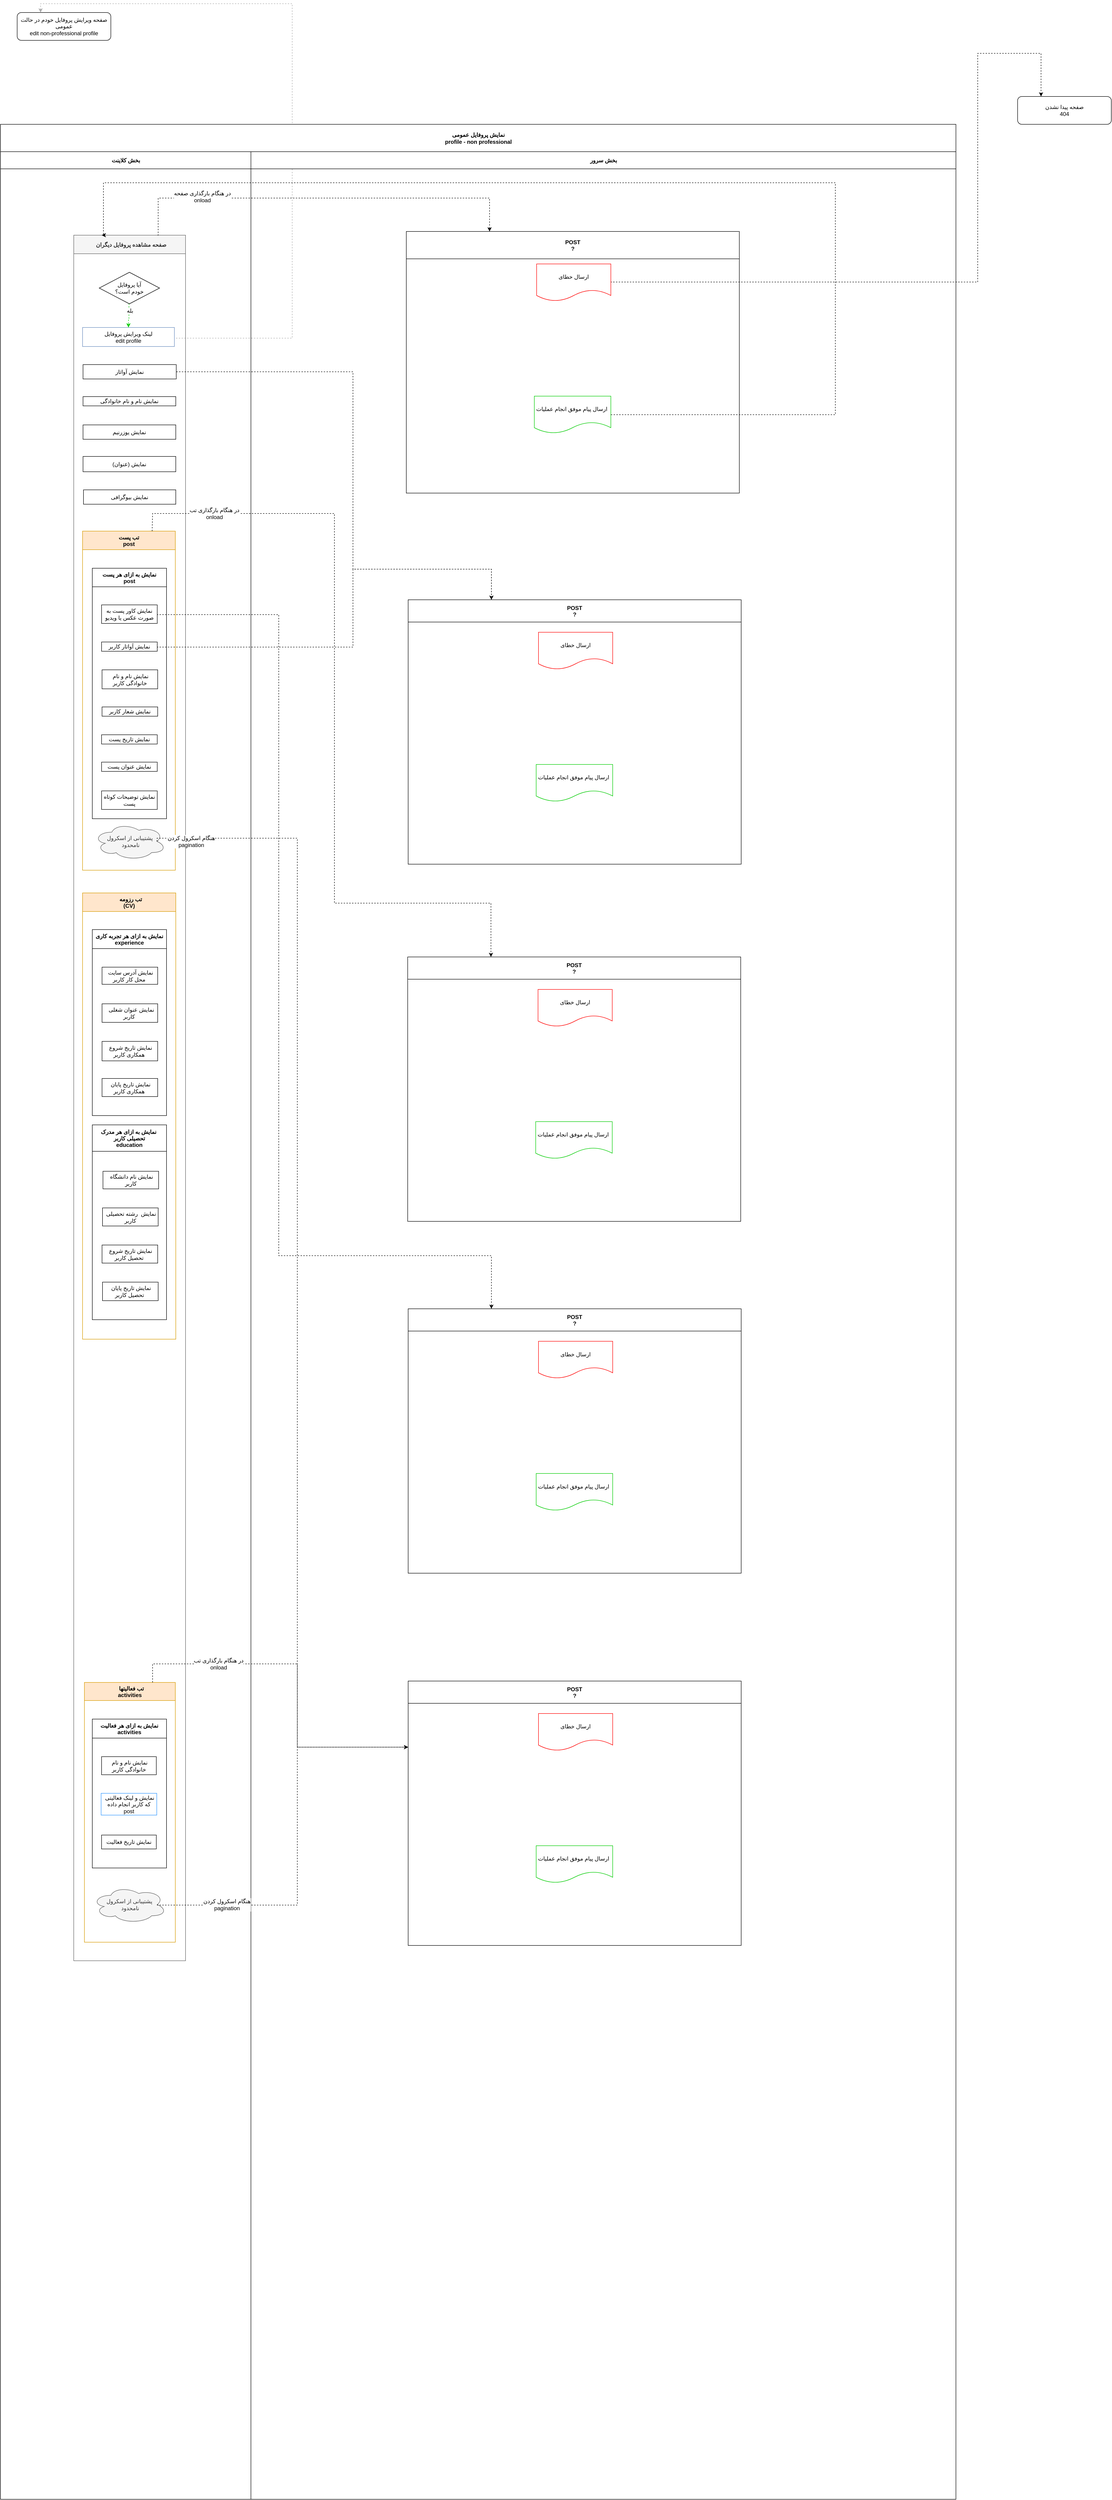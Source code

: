<mxfile version="11.0.7" type="github"><diagram id="nFZyr5lgO45AVFI8pOyt" name="Page-1"><mxGraphModel dx="9714" dy="629" grid="1" gridSize="10" guides="1" tooltips="1" connect="1" arrows="1" fold="1" page="1" pageScale="1" pageWidth="850" pageHeight="1100" math="0" shadow="0"><root><mxCell id="0"/><mxCell id="1" parent="0"/><mxCell id="hXiAOLmPOEVzWz-QGx-l-69" value="صفحه ویرایش پروفایل خودم در حالت عمومی&lt;br&gt;edit non-professional profile&lt;br&gt;" style="rounded=1;whiteSpace=wrap;html=1;" parent="1" vertex="1"><mxGeometry x="-1564" y="4440" width="202" height="60" as="geometry"/></mxCell><mxCell id="hXiAOLmPOEVzWz-QGx-l-70" style="edgeStyle=orthogonalEdgeStyle;rounded=0;orthogonalLoop=1;jettySize=auto;html=1;exitX=1;exitY=0.5;exitDx=0;exitDy=0;entryX=0.25;entryY=0;entryDx=0;entryDy=0;dashed=1;strokeColor=#ADADAD;" parent="1" source="hXiAOLmPOEVzWz-QGx-l-34" target="hXiAOLmPOEVzWz-QGx-l-69" edge="1"><mxGeometry relative="1" as="geometry"><Array as="points"><mxPoint x="-971" y="5142"/><mxPoint x="-971" y="4421"/><mxPoint x="-1514" y="4421"/></Array></mxGeometry></mxCell><mxCell id="6wpBhNa-bCIsLOUR4BL_-69" value="صفحه پیدا نشدن&lt;br&gt;404" style="rounded=1;whiteSpace=wrap;html=1;" vertex="1" parent="1"><mxGeometry x="593" y="4621" width="202" height="60" as="geometry"/></mxCell><mxCell id="6wpBhNa-bCIsLOUR4BL_-70" style="edgeStyle=orthogonalEdgeStyle;rounded=0;orthogonalLoop=1;jettySize=auto;html=1;exitX=1;exitY=0.5;exitDx=0;exitDy=0;dashed=1;entryX=0.25;entryY=0;entryDx=0;entryDy=0;" edge="1" parent="1" source="6wpBhNa-bCIsLOUR4BL_-33" target="6wpBhNa-bCIsLOUR4BL_-69"><mxGeometry relative="1" as="geometry"><mxPoint x="500" y="7280" as="targetPoint"/><Array as="points"><mxPoint x="507" y="5021"/><mxPoint x="507" y="4528"/><mxPoint x="643" y="4528"/></Array></mxGeometry></mxCell><mxCell id="6wpBhNa-bCIsLOUR4BL_-142" value="&lt;span style=&quot;background-color: rgb(255 , 255 , 255)&quot;&gt;نمایش پروفایل عمومی&lt;/span&gt;&lt;br&gt;&lt;span style=&quot;background-color: rgb(255 , 255 , 255)&quot;&gt;profile - non professional&lt;/span&gt;" style="swimlane;html=1;childLayout=stackLayout;resizeParent=1;resizeParentMax=0;startSize=59;" vertex="1" parent="1"><mxGeometry x="-1600" y="4681" width="2060" height="5120" as="geometry"/></mxCell><mxCell id="6wpBhNa-bCIsLOUR4BL_-143" value="&lt;span style=&quot;background-color: rgb(255 , 255 , 255)&quot;&gt;بخش کلاینت&lt;/span&gt;" style="swimlane;html=1;startSize=37;" vertex="1" parent="6wpBhNa-bCIsLOUR4BL_-142"><mxGeometry y="59" width="540" height="5061" as="geometry"/></mxCell><mxCell id="6-1D8ZHgFkMubpNs1xCb-3" value="  صفحه مشاهده پروفایل دیگران" style="swimlane;fillColor=#f5f5f5;strokeColor=#666666;fontColor=#333333;startSize=40;" parent="6wpBhNa-bCIsLOUR4BL_-143" vertex="1"><mxGeometry x="158" y="180" width="241" height="3720" as="geometry"/></mxCell><mxCell id="6-1D8ZHgFkMubpNs1xCb-4" value="&lt;p&gt;&lt;/p&gt;&lt;p&gt;&lt;/p&gt;&lt;p&gt;&lt;/p&gt;&lt;p&gt;&lt;/p&gt;&lt;p&gt;&lt;/p&gt;&lt;p&gt;&lt;/p&gt;&lt;p&gt;نمایش آواتار&lt;br&gt;&lt;/p&gt;" style="rounded=0;whiteSpace=wrap;html=1;" parent="6-1D8ZHgFkMubpNs1xCb-3" vertex="1"><mxGeometry x="20" y="279" width="201" height="31" as="geometry"/></mxCell><mxCell id="6-1D8ZHgFkMubpNs1xCb-5" value="  تب رزومه&#10;(CV)" style="swimlane;fillColor=#ffe6cc;strokeColor=#d79b00;startSize=40;" parent="6-1D8ZHgFkMubpNs1xCb-3" vertex="1"><mxGeometry x="19" y="1418" width="201" height="962" as="geometry"/></mxCell><mxCell id="6-1D8ZHgFkMubpNs1xCb-6" value="&#10;نمایش به ازای هر تجربه کاری&#10;experience&#10;" style="swimlane;startSize=41;" parent="6-1D8ZHgFkMubpNs1xCb-5" vertex="1"><mxGeometry x="21" y="79" width="160" height="401" as="geometry"/></mxCell><mxCell id="6-1D8ZHgFkMubpNs1xCb-7" value="&lt;p&gt;&lt;/p&gt;&lt;p&gt;&lt;/p&gt;&lt;p&gt;&lt;/p&gt;&lt;p&gt;&lt;/p&gt;&lt;p&gt;&lt;/p&gt;&lt;p&gt;&lt;/p&gt;&lt;p&gt;&amp;nbsp;نمایش آدرس سایت محل کار کاربر&amp;nbsp;&lt;br&gt;&lt;/p&gt;" style="rounded=0;whiteSpace=wrap;html=1;" parent="6-1D8ZHgFkMubpNs1xCb-6" vertex="1"><mxGeometry x="21" y="81" width="120" height="37" as="geometry"/></mxCell><mxCell id="6-1D8ZHgFkMubpNs1xCb-8" value="&lt;p&gt;&lt;/p&gt;&lt;p&gt;&lt;/p&gt;&lt;p&gt;&lt;/p&gt;&lt;p&gt;&lt;/p&gt;&lt;p&gt;&lt;/p&gt;&lt;p&gt;&lt;/p&gt;&lt;p&gt;&amp;nbsp;نمایش عنوان شغلی&amp;nbsp; کاربر&amp;nbsp;&lt;br&gt;&lt;/p&gt;" style="rounded=0;whiteSpace=wrap;html=1;" parent="6-1D8ZHgFkMubpNs1xCb-6" vertex="1"><mxGeometry x="21" y="160" width="120" height="40" as="geometry"/></mxCell><mxCell id="6-1D8ZHgFkMubpNs1xCb-9" value="&lt;p&gt;&lt;/p&gt;&lt;p&gt;&lt;/p&gt;&lt;p&gt;&lt;/p&gt;&lt;p&gt;&lt;/p&gt;&lt;p&gt;&lt;/p&gt;&lt;p&gt;&lt;/p&gt;&lt;p&gt;&amp;nbsp;نمایش تاریخ شروع همکاری کاربر&amp;nbsp;&lt;br&gt;&lt;/p&gt;" style="rounded=0;whiteSpace=wrap;html=1;" parent="6-1D8ZHgFkMubpNs1xCb-6" vertex="1"><mxGeometry x="21" y="241" width="120" height="42" as="geometry"/></mxCell><mxCell id="6-1D8ZHgFkMubpNs1xCb-10" value="&lt;p&gt;&lt;/p&gt;&lt;p&gt;&lt;/p&gt;&lt;p&gt;&lt;/p&gt;&lt;p&gt;&lt;/p&gt;&lt;p&gt;&lt;/p&gt;&lt;p&gt;&lt;/p&gt;&lt;p&gt;&amp;nbsp;نمایش تاریخ پایان همکاری کاربر&amp;nbsp;&lt;br&gt;&lt;/p&gt;" style="rounded=0;whiteSpace=wrap;html=1;" parent="6-1D8ZHgFkMubpNs1xCb-6" vertex="1"><mxGeometry x="21" y="321" width="120" height="39" as="geometry"/></mxCell><mxCell id="6-1D8ZHgFkMubpNs1xCb-11" value="&#10;نمایش به ازای هر مدرک &#10;تحصیلی کاربر&#10;education&#10;" style="swimlane;startSize=57;" parent="6-1D8ZHgFkMubpNs1xCb-5" vertex="1"><mxGeometry x="21" y="500" width="160" height="420" as="geometry"/></mxCell><mxCell id="6-1D8ZHgFkMubpNs1xCb-12" value="&lt;p&gt;&lt;/p&gt;&lt;p&gt;&lt;/p&gt;&lt;p&gt;&lt;/p&gt;&lt;p&gt;&lt;/p&gt;&lt;p&gt;&lt;/p&gt;&lt;p&gt;&lt;/p&gt;&lt;p&gt;&amp;nbsp;نمایش تاریخ شروع تحصیل کاربر&amp;nbsp;&lt;br&gt;&lt;/p&gt;" style="rounded=0;whiteSpace=wrap;html=1;" parent="6-1D8ZHgFkMubpNs1xCb-11" vertex="1"><mxGeometry x="21" y="259" width="120" height="39" as="geometry"/></mxCell><mxCell id="6-1D8ZHgFkMubpNs1xCb-13" value="&lt;p&gt;&lt;/p&gt;&lt;p&gt;&lt;/p&gt;&lt;p&gt;&lt;/p&gt;&lt;p&gt;&lt;/p&gt;&lt;p&gt;&lt;/p&gt;&lt;p&gt;&lt;/p&gt;&lt;p&gt;&amp;nbsp;نمایش تاریخ پایان تحصیل کاربر&amp;nbsp;&lt;br&gt;&lt;/p&gt;" style="rounded=0;whiteSpace=wrap;html=1;" parent="6-1D8ZHgFkMubpNs1xCb-11" vertex="1"><mxGeometry x="22" y="339" width="120" height="40" as="geometry"/></mxCell><mxCell id="6-1D8ZHgFkMubpNs1xCb-14" value="&lt;p&gt;&lt;/p&gt;&lt;p&gt;&lt;/p&gt;&lt;p&gt;&lt;/p&gt;&lt;p&gt;&lt;/p&gt;&lt;p&gt;&lt;/p&gt;&lt;p&gt;&lt;/p&gt;&lt;p&gt;&amp;nbsp;نمایش نام دانشگاه کاربر&lt;br&gt;&lt;/p&gt;" style="rounded=0;whiteSpace=wrap;html=1;" parent="6-1D8ZHgFkMubpNs1xCb-11" vertex="1"><mxGeometry x="23" y="100" width="120" height="38" as="geometry"/></mxCell><mxCell id="6-1D8ZHgFkMubpNs1xCb-15" value="&lt;p&gt;&lt;/p&gt;&lt;p&gt;&lt;/p&gt;&lt;p&gt;&lt;/p&gt;&lt;p&gt;&lt;/p&gt;&lt;p&gt;&lt;/p&gt;&lt;p&gt;&lt;/p&gt;&lt;p&gt;&amp;nbsp;نمایش&amp;nbsp; رشته تحصیلی کاربر&lt;br&gt;&lt;/p&gt;" style="rounded=0;whiteSpace=wrap;html=1;" parent="6-1D8ZHgFkMubpNs1xCb-11" vertex="1"><mxGeometry x="22" y="179" width="120" height="39" as="geometry"/></mxCell><mxCell id="6-1D8ZHgFkMubpNs1xCb-22" value="&lt;p&gt;&lt;/p&gt;&lt;p&gt;&lt;/p&gt;&lt;p&gt;&lt;/p&gt;&lt;p&gt;&lt;/p&gt;&lt;p&gt;&lt;/p&gt;&lt;p&gt;&lt;/p&gt;&lt;p&gt;نمایش نام و نام خانوادگی&lt;br&gt;&lt;/p&gt;" style="rounded=0;whiteSpace=wrap;html=1;" parent="6-1D8ZHgFkMubpNs1xCb-3" vertex="1"><mxGeometry x="20" y="348" width="200" height="20" as="geometry"/></mxCell><mxCell id="6-1D8ZHgFkMubpNs1xCb-23" value="&lt;p&gt;&lt;/p&gt;&lt;p&gt;&lt;/p&gt;&lt;p&gt;&lt;/p&gt;&lt;p&gt;&lt;/p&gt;&lt;p&gt;&lt;/p&gt;&lt;p&gt;&lt;/p&gt;&lt;p&gt;نمایش یوزرنیم&lt;br&gt;&lt;/p&gt;" style="rounded=0;whiteSpace=wrap;html=1;" parent="6-1D8ZHgFkMubpNs1xCb-3" vertex="1"><mxGeometry x="20" y="409" width="200" height="31" as="geometry"/></mxCell><mxCell id="6-1D8ZHgFkMubpNs1xCb-24" value="&lt;p&gt;&lt;/p&gt;&lt;p&gt;&lt;/p&gt;&lt;p&gt;&lt;/p&gt;&lt;p&gt;&lt;/p&gt;&lt;p&gt;&lt;/p&gt;&lt;p&gt;&lt;/p&gt;&lt;p&gt;(نمایش (عنوان&lt;br&gt;&lt;/p&gt;" style="rounded=0;whiteSpace=wrap;html=1;" parent="6-1D8ZHgFkMubpNs1xCb-3" vertex="1"><mxGeometry x="20" y="477" width="200" height="33" as="geometry"/></mxCell><mxCell id="6-1D8ZHgFkMubpNs1xCb-25" value="&lt;p&gt;&lt;/p&gt;&lt;p&gt;&lt;/p&gt;&lt;p&gt;&lt;/p&gt;&lt;p&gt;&lt;/p&gt;&lt;p&gt;&lt;/p&gt;&lt;p&gt;&lt;/p&gt;&lt;p&gt;نمایش بیوگرافی&lt;br&gt;&lt;/p&gt;" style="rounded=0;whiteSpace=wrap;html=1;" parent="6-1D8ZHgFkMubpNs1xCb-3" vertex="1"><mxGeometry x="21" y="549" width="199" height="31" as="geometry"/></mxCell><mxCell id="6-1D8ZHgFkMubpNs1xCb-26" value="تب پست&#10;post" style="swimlane;fillColor=#ffe6cc;strokeColor=#d79b00;startSize=40;" parent="6-1D8ZHgFkMubpNs1xCb-3" vertex="1"><mxGeometry x="19" y="638" width="200" height="731" as="geometry"/></mxCell><mxCell id="6-1D8ZHgFkMubpNs1xCb-27" value="نمایش به ازای هر پست&#10;post" style="swimlane;startSize=40;" parent="6-1D8ZHgFkMubpNs1xCb-26" vertex="1"><mxGeometry x="21" y="80" width="160" height="540" as="geometry"/></mxCell><mxCell id="6-1D8ZHgFkMubpNs1xCb-28" value="&lt;p&gt;&lt;/p&gt;&lt;p&gt;&lt;/p&gt;&lt;p&gt;&lt;/p&gt;&lt;p&gt;&lt;/p&gt;&lt;p&gt;&lt;/p&gt;&lt;p&gt;&lt;/p&gt;&lt;p&gt;نمایش کاور پست به صورت عکس یا ویدیو&lt;br&gt;&lt;/p&gt;" style="rounded=0;whiteSpace=wrap;html=1;" parent="6-1D8ZHgFkMubpNs1xCb-27" vertex="1"><mxGeometry x="20" y="79" width="120" height="40" as="geometry"/></mxCell><mxCell id="6-1D8ZHgFkMubpNs1xCb-29" value="&lt;p&gt;&lt;/p&gt;&lt;p&gt;&lt;/p&gt;&lt;p&gt;&lt;/p&gt;&lt;p&gt;&lt;/p&gt;&lt;p&gt;&lt;/p&gt;&lt;p&gt;&lt;/p&gt;&lt;p&gt;نمایش آواتار کاربر&lt;br&gt;&lt;/p&gt;" style="rounded=0;whiteSpace=wrap;html=1;" parent="6-1D8ZHgFkMubpNs1xCb-27" vertex="1"><mxGeometry x="20" y="159" width="120" height="20" as="geometry"/></mxCell><mxCell id="6-1D8ZHgFkMubpNs1xCb-30" value="&lt;p&gt;&lt;/p&gt;&lt;p&gt;&lt;/p&gt;&lt;p&gt;&lt;/p&gt;&lt;p&gt;&lt;/p&gt;&lt;p&gt;&lt;/p&gt;&lt;p&gt;&lt;/p&gt;&lt;p&gt;&amp;nbsp;نمایش نام و نام خانوادگی کاربر&lt;br&gt;&lt;/p&gt;" style="rounded=0;whiteSpace=wrap;html=1;" parent="6-1D8ZHgFkMubpNs1xCb-27" vertex="1"><mxGeometry x="21" y="219" width="120" height="41" as="geometry"/></mxCell><mxCell id="6-1D8ZHgFkMubpNs1xCb-31" value="&lt;p&gt;&lt;/p&gt;&lt;p&gt;&lt;/p&gt;&lt;p&gt;&lt;/p&gt;&lt;p&gt;&lt;/p&gt;&lt;p&gt;&lt;/p&gt;&lt;p&gt;&lt;/p&gt;&lt;p&gt;نمایش شعار کاربر&lt;br&gt;&lt;/p&gt;" style="rounded=0;whiteSpace=wrap;html=1;" parent="6-1D8ZHgFkMubpNs1xCb-27" vertex="1"><mxGeometry x="21" y="299" width="120" height="20" as="geometry"/></mxCell><mxCell id="6-1D8ZHgFkMubpNs1xCb-32" value="&lt;p&gt;&lt;/p&gt;&lt;p&gt;&lt;/p&gt;&lt;p&gt;&lt;/p&gt;&lt;p&gt;&lt;/p&gt;&lt;p&gt;&lt;/p&gt;&lt;p&gt;&lt;/p&gt;&lt;p&gt;نمایش تاریخ پست&lt;br&gt;&lt;/p&gt;" style="rounded=0;whiteSpace=wrap;html=1;" parent="6-1D8ZHgFkMubpNs1xCb-27" vertex="1"><mxGeometry x="20" y="359" width="120" height="20" as="geometry"/></mxCell><mxCell id="6-1D8ZHgFkMubpNs1xCb-33" value="&lt;p&gt;&lt;/p&gt;&lt;p&gt;&lt;/p&gt;&lt;p&gt;&lt;/p&gt;&lt;p&gt;&lt;/p&gt;&lt;p&gt;&lt;/p&gt;&lt;p&gt;&lt;/p&gt;&lt;p&gt;نمایش عنوان پست&lt;br&gt;&lt;/p&gt;" style="rounded=0;whiteSpace=wrap;html=1;" parent="6-1D8ZHgFkMubpNs1xCb-27" vertex="1"><mxGeometry x="20" y="418" width="120" height="20" as="geometry"/></mxCell><mxCell id="6-1D8ZHgFkMubpNs1xCb-34" value="&lt;p&gt;&lt;/p&gt;&lt;p&gt;&lt;/p&gt;&lt;p&gt;&lt;/p&gt;&lt;p&gt;&lt;/p&gt;&lt;p&gt;&lt;/p&gt;&lt;p&gt;&lt;/p&gt;&lt;p&gt;نمایش توضیحات کوتاه پست&lt;br&gt;&lt;/p&gt;" style="rounded=0;whiteSpace=wrap;html=1;" parent="6-1D8ZHgFkMubpNs1xCb-27" vertex="1"><mxGeometry x="20" y="480" width="120" height="40" as="geometry"/></mxCell><mxCell id="6-1D8ZHgFkMubpNs1xCb-35" value="پشتیبانی از اسکرول&lt;br&gt;&amp;nbsp;نامحدود" style="ellipse;shape=cloud;whiteSpace=wrap;html=1;fillColor=#f5f5f5;strokeColor=#666666;fontColor=#333333;" parent="6-1D8ZHgFkMubpNs1xCb-26" vertex="1"><mxGeometry x="24" y="629" width="156" height="80" as="geometry"/></mxCell><mxCell id="6-1D8ZHgFkMubpNs1xCb-16" value="  تب فعالیتها&#10;activities" style="swimlane;fillColor=#ffe6cc;strokeColor=#d79b00;startSize=39;" parent="6-1D8ZHgFkMubpNs1xCb-3" vertex="1"><mxGeometry x="23" y="3120" width="196" height="560" as="geometry"/></mxCell><mxCell id="6-1D8ZHgFkMubpNs1xCb-17" value="نمایش به ازای هر فعالیت&#10;activities" style="swimlane;startSize=41;" parent="6-1D8ZHgFkMubpNs1xCb-16" vertex="1"><mxGeometry x="17" y="79" width="160" height="321" as="geometry"/></mxCell><mxCell id="6-1D8ZHgFkMubpNs1xCb-18" value="&lt;p&gt;&lt;/p&gt;&lt;p&gt;&lt;/p&gt;&lt;p&gt;&lt;/p&gt;&lt;p&gt;&lt;/p&gt;&lt;p&gt;&lt;/p&gt;&lt;p&gt;&lt;/p&gt;&lt;p&gt;&amp;nbsp;نمایش نام و نام خانوادگی کاربر&lt;br&gt;&lt;/p&gt;" style="rounded=0;whiteSpace=wrap;html=1;" parent="6-1D8ZHgFkMubpNs1xCb-17" vertex="1"><mxGeometry x="20" y="81" width="118" height="39" as="geometry"/></mxCell><mxCell id="6-1D8ZHgFkMubpNs1xCb-19" value="&lt;p&gt;&lt;/p&gt;&lt;p&gt;&lt;/p&gt;&lt;p&gt;&lt;/p&gt;&lt;p&gt;&lt;/p&gt;&lt;p&gt;&lt;/p&gt;&lt;p&gt;&lt;/p&gt;&lt;p&gt;نمایش تاریخ فعالیت&lt;br&gt;&lt;/p&gt;" style="rounded=0;whiteSpace=wrap;html=1;" parent="6-1D8ZHgFkMubpNs1xCb-17" vertex="1"><mxGeometry x="20" y="250" width="118" height="30" as="geometry"/></mxCell><mxCell id="6-1D8ZHgFkMubpNs1xCb-20" value="&lt;p&gt;&lt;/p&gt;&lt;p&gt;&lt;/p&gt;&lt;p&gt;&lt;/p&gt;&lt;p&gt;&lt;/p&gt;&lt;p&gt;&lt;/p&gt;&lt;p&gt;&lt;/p&gt;&lt;p&gt;&amp;nbsp;نمایش و لینک فعالیتی که کاربر انجام داده&lt;br&gt;post&lt;/p&gt;" style="rounded=0;whiteSpace=wrap;html=1;fillColor=#FFFFFF;strokeColor=#3399FF;" parent="6-1D8ZHgFkMubpNs1xCb-17" vertex="1"><mxGeometry x="19" y="160" width="120" height="47" as="geometry"/></mxCell><mxCell id="6-1D8ZHgFkMubpNs1xCb-21" value="پشتیبانی از اسکرول&lt;br&gt;&amp;nbsp;نامحدود" style="ellipse;shape=cloud;whiteSpace=wrap;html=1;fillColor=#f5f5f5;strokeColor=#666666;fontColor=#333333;" parent="6-1D8ZHgFkMubpNs1xCb-16" vertex="1"><mxGeometry x="17" y="439" width="160" height="80" as="geometry"/></mxCell><mxCell id="hXiAOLmPOEVzWz-QGx-l-34" value="&lt;p&gt;&lt;/p&gt;&lt;p&gt;&lt;/p&gt;&lt;p&gt;&lt;/p&gt;&lt;p&gt;&lt;/p&gt;&lt;p&gt;&lt;/p&gt;&lt;p&gt;لینک ویرایش پروفایل&lt;br&gt;edit profile&lt;br&gt;&lt;/p&gt;" style="rounded=0;whiteSpace=wrap;html=1;fillColor=#FFFFFF;strokeColor=#6c8ebf;" parent="6-1D8ZHgFkMubpNs1xCb-3" vertex="1"><mxGeometry x="19" y="199" width="198" height="41" as="geometry"/></mxCell><mxCell id="6wpBhNa-bCIsLOUR4BL_-140" style="edgeStyle=orthogonalEdgeStyle;rounded=0;orthogonalLoop=1;jettySize=auto;html=1;exitX=0.5;exitY=1;exitDx=0;exitDy=0;dashed=1;strokeColor=#00CC00;entryX=0.5;entryY=0;entryDx=0;entryDy=0;" edge="1" parent="6-1D8ZHgFkMubpNs1xCb-3" source="6wpBhNa-bCIsLOUR4BL_-138" target="hXiAOLmPOEVzWz-QGx-l-34"><mxGeometry relative="1" as="geometry"><mxPoint x="31" y="180" as="targetPoint"/><Array as="points"><mxPoint x="119" y="180"/><mxPoint x="118" y="180"/></Array></mxGeometry></mxCell><mxCell id="6wpBhNa-bCIsLOUR4BL_-141" value="بله" style="text;html=1;resizable=0;points=[];align=center;verticalAlign=middle;labelBackgroundColor=#ffffff;" vertex="1" connectable="0" parent="6wpBhNa-bCIsLOUR4BL_-140"><mxGeometry x="-0.407" y="2" relative="1" as="geometry"><mxPoint as="offset"/></mxGeometry></mxCell><mxCell id="6wpBhNa-bCIsLOUR4BL_-138" value="آیا پروفایل &lt;br&gt;خودم است؟" style="rhombus;whiteSpace=wrap;html=1;" vertex="1" parent="6-1D8ZHgFkMubpNs1xCb-3"><mxGeometry x="55" y="80" width="130" height="68" as="geometry"/></mxCell><mxCell id="6wpBhNa-bCIsLOUR4BL_-144" value="&lt;span style=&quot;background-color: rgb(255 , 255 , 255)&quot;&gt;بخش سرور&lt;/span&gt;" style="swimlane;html=1;startSize=37;" vertex="1" parent="6wpBhNa-bCIsLOUR4BL_-142"><mxGeometry x="540" y="59" width="1520" height="5061" as="geometry"/></mxCell><mxCell id="6wpBhNa-bCIsLOUR4BL_-115" value="POST &#10;?" style="swimlane;startSize=48;" vertex="1" parent="6wpBhNa-bCIsLOUR4BL_-144"><mxGeometry x="339" y="3297" width="718" height="570" as="geometry"/></mxCell><mxCell id="6wpBhNa-bCIsLOUR4BL_-116" style="edgeStyle=orthogonalEdgeStyle;rounded=0;orthogonalLoop=1;jettySize=auto;html=1;exitX=0.5;exitY=1;exitDx=0;exitDy=0;dashed=1;strokeColor=#00CC00;" edge="1" parent="6wpBhNa-bCIsLOUR4BL_-115"><mxGeometry relative="1" as="geometry"><mxPoint x="153.667" y="150.333" as="sourcePoint"/></mxGeometry></mxCell><mxCell id="6wpBhNa-bCIsLOUR4BL_-117" value="بله" style="text;html=1;resizable=0;points=[];align=center;verticalAlign=middle;labelBackgroundColor=#ffffff;" vertex="1" connectable="0" parent="6wpBhNa-bCIsLOUR4BL_-116"><mxGeometry x="-0.015" y="-11" relative="1" as="geometry"><mxPoint x="11" y="-11" as="offset"/></mxGeometry></mxCell><mxCell id="6wpBhNa-bCIsLOUR4BL_-118" value="بله" style="edgeStyle=orthogonalEdgeStyle;rounded=0;orthogonalLoop=1;jettySize=auto;html=1;exitX=0.5;exitY=1;exitDx=0;exitDy=0;entryX=0.5;entryY=0;entryDx=0;entryDy=0;dashed=1;strokeColor=#00CC00;" edge="1" parent="6wpBhNa-bCIsLOUR4BL_-115"><mxGeometry relative="1" as="geometry"/></mxCell><mxCell id="6wpBhNa-bCIsLOUR4BL_-119" value="ارسال خطای&lt;br&gt;" style="shape=document;whiteSpace=wrap;html=1;boundedLbl=1;strokeColor=#FF0000;" vertex="1" parent="6wpBhNa-bCIsLOUR4BL_-115"><mxGeometry x="281" y="70" width="160" height="80" as="geometry"/></mxCell><mxCell id="6wpBhNa-bCIsLOUR4BL_-120" value="خیر" style="edgeStyle=orthogonalEdgeStyle;rounded=0;orthogonalLoop=1;jettySize=auto;html=1;exitX=1;exitY=0.5;exitDx=0;exitDy=0;entryX=0;entryY=0.5;entryDx=0;entryDy=0;dashed=1;strokeColor=#FF0000;" edge="1" parent="6wpBhNa-bCIsLOUR4BL_-115"><mxGeometry relative="1" as="geometry"/></mxCell><mxCell id="6wpBhNa-bCIsLOUR4BL_-121" value="خیر" style="edgeStyle=orthogonalEdgeStyle;rounded=0;orthogonalLoop=1;jettySize=auto;html=1;exitX=0.5;exitY=1;exitDx=0;exitDy=0;entryX=0.5;entryY=0;entryDx=0;entryDy=0;dashed=1;strokeColor=#FF0000;" edge="1" parent="6wpBhNa-bCIsLOUR4BL_-115"><mxGeometry relative="1" as="geometry"/></mxCell><mxCell id="6wpBhNa-bCIsLOUR4BL_-122" value="بله" style="edgeStyle=orthogonalEdgeStyle;rounded=0;orthogonalLoop=1;jettySize=auto;html=1;exitX=0.5;exitY=1;exitDx=0;exitDy=0;entryX=0.5;entryY=0;entryDx=0;entryDy=0;dashed=1;strokeColor=#00CC00;" edge="1" parent="6wpBhNa-bCIsLOUR4BL_-115"><mxGeometry relative="1" as="geometry"><mxPoint x="153.667" y="310.333" as="sourcePoint"/></mxGeometry></mxCell><mxCell id="6wpBhNa-bCIsLOUR4BL_-123" value="بله" style="edgeStyle=orthogonalEdgeStyle;rounded=0;orthogonalLoop=1;jettySize=auto;html=1;exitX=0.5;exitY=1;exitDx=0;exitDy=0;dashed=1;strokeColor=#00CC00;" edge="1" parent="6wpBhNa-bCIsLOUR4BL_-115"><mxGeometry relative="1" as="geometry"/></mxCell><mxCell id="6wpBhNa-bCIsLOUR4BL_-124" value="خیر" style="edgeStyle=orthogonalEdgeStyle;rounded=0;orthogonalLoop=1;jettySize=auto;html=1;exitX=1;exitY=0.5;exitDx=0;exitDy=0;entryX=0;entryY=0.5;entryDx=0;entryDy=0;dashed=1;strokeColor=#FF0000;" edge="1" parent="6wpBhNa-bCIsLOUR4BL_-115"><mxGeometry relative="1" as="geometry"><Array as="points"><mxPoint x="357" y="270"/><mxPoint x="357" y="270"/></Array></mxGeometry></mxCell><mxCell id="6wpBhNa-bCIsLOUR4BL_-125" value="خیر" style="edgeStyle=orthogonalEdgeStyle;rounded=0;orthogonalLoop=1;jettySize=auto;html=1;exitX=1;exitY=0.5;exitDx=0;exitDy=0;entryX=0;entryY=0.5;entryDx=0;entryDy=0;dashed=1;strokeColor=#FF0000;" edge="1" parent="6wpBhNa-bCIsLOUR4BL_-115"><mxGeometry relative="1" as="geometry"/></mxCell><mxCell id="6wpBhNa-bCIsLOUR4BL_-126" style="edgeStyle=orthogonalEdgeStyle;rounded=0;orthogonalLoop=1;jettySize=auto;html=1;exitX=0.5;exitY=1;exitDx=0;exitDy=0;dashed=1;strokeColor=#000000;" edge="1" parent="6wpBhNa-bCIsLOUR4BL_-115"><mxGeometry relative="1" as="geometry"/></mxCell><mxCell id="6wpBhNa-bCIsLOUR4BL_-127" style="edgeStyle=orthogonalEdgeStyle;rounded=0;orthogonalLoop=1;jettySize=auto;html=1;exitX=0.5;exitY=1;exitDx=0;exitDy=0;entryX=0.5;entryY=0;entryDx=0;entryDy=0;dashed=1;strokeColor=#000000;" edge="1" parent="6wpBhNa-bCIsLOUR4BL_-115"><mxGeometry relative="1" as="geometry"/></mxCell><mxCell id="6wpBhNa-bCIsLOUR4BL_-128" style="edgeStyle=orthogonalEdgeStyle;rounded=0;orthogonalLoop=1;jettySize=auto;html=1;exitX=1;exitY=0.5;exitDx=0;exitDy=0;entryX=0;entryY=0.5;entryDx=0;entryDy=0;dashed=1;strokeColor=#000000;" edge="1" parent="6wpBhNa-bCIsLOUR4BL_-115"><mxGeometry relative="1" as="geometry"/></mxCell><mxCell id="6wpBhNa-bCIsLOUR4BL_-129" value="خیر" style="edgeStyle=orthogonalEdgeStyle;rounded=0;orthogonalLoop=1;jettySize=auto;html=1;exitX=1;exitY=0.5;exitDx=0;exitDy=0;entryX=0;entryY=0.5;entryDx=0;entryDy=0;dashed=1;strokeColor=#FF0000;" edge="1" parent="6wpBhNa-bCIsLOUR4BL_-115"><mxGeometry relative="1" as="geometry"/></mxCell><mxCell id="6wpBhNa-bCIsLOUR4BL_-130" style="edgeStyle=orthogonalEdgeStyle;rounded=0;orthogonalLoop=1;jettySize=auto;html=1;exitX=1;exitY=0.5;exitDx=0;exitDy=0;entryX=0;entryY=0.5;entryDx=0;entryDy=0;dashed=1;strokeColor=#000000;" edge="1" parent="6wpBhNa-bCIsLOUR4BL_-115"><mxGeometry relative="1" as="geometry"/></mxCell><mxCell id="6wpBhNa-bCIsLOUR4BL_-131" value="ارسال پیام موفق انجام عملیات&amp;nbsp;" style="shape=document;whiteSpace=wrap;html=1;boundedLbl=1;strokeColor=#00CC00;" vertex="1" parent="6wpBhNa-bCIsLOUR4BL_-115"><mxGeometry x="276" y="355" width="165" height="80" as="geometry"/></mxCell><mxCell id="6wpBhNa-bCIsLOUR4BL_-132" value="بله" style="edgeStyle=orthogonalEdgeStyle;rounded=0;orthogonalLoop=1;jettySize=auto;html=1;exitX=0.5;exitY=1;exitDx=0;exitDy=0;dashed=1;strokeColor=#00CC00;" edge="1" parent="6wpBhNa-bCIsLOUR4BL_-115"><mxGeometry relative="1" as="geometry"/></mxCell><mxCell id="6wpBhNa-bCIsLOUR4BL_-96" value="POST &#10;?" style="swimlane;startSize=48;" vertex="1" parent="6wpBhNa-bCIsLOUR4BL_-144"><mxGeometry x="339" y="2494.5" width="718" height="570" as="geometry"/></mxCell><mxCell id="6wpBhNa-bCIsLOUR4BL_-97" style="edgeStyle=orthogonalEdgeStyle;rounded=0;orthogonalLoop=1;jettySize=auto;html=1;exitX=0.5;exitY=1;exitDx=0;exitDy=0;dashed=1;strokeColor=#00CC00;" edge="1" parent="6wpBhNa-bCIsLOUR4BL_-96"><mxGeometry relative="1" as="geometry"><mxPoint x="153.667" y="150.333" as="sourcePoint"/></mxGeometry></mxCell><mxCell id="6wpBhNa-bCIsLOUR4BL_-98" value="بله" style="text;html=1;resizable=0;points=[];align=center;verticalAlign=middle;labelBackgroundColor=#ffffff;" vertex="1" connectable="0" parent="6wpBhNa-bCIsLOUR4BL_-97"><mxGeometry x="-0.015" y="-11" relative="1" as="geometry"><mxPoint x="11" y="-11" as="offset"/></mxGeometry></mxCell><mxCell id="6wpBhNa-bCIsLOUR4BL_-99" value="بله" style="edgeStyle=orthogonalEdgeStyle;rounded=0;orthogonalLoop=1;jettySize=auto;html=1;exitX=0.5;exitY=1;exitDx=0;exitDy=0;entryX=0.5;entryY=0;entryDx=0;entryDy=0;dashed=1;strokeColor=#00CC00;" edge="1" parent="6wpBhNa-bCIsLOUR4BL_-96"><mxGeometry relative="1" as="geometry"/></mxCell><mxCell id="6wpBhNa-bCIsLOUR4BL_-100" value="ارسال خطای&lt;br&gt;" style="shape=document;whiteSpace=wrap;html=1;boundedLbl=1;strokeColor=#FF0000;" vertex="1" parent="6wpBhNa-bCIsLOUR4BL_-96"><mxGeometry x="281" y="70" width="160" height="80" as="geometry"/></mxCell><mxCell id="6wpBhNa-bCIsLOUR4BL_-101" value="خیر" style="edgeStyle=orthogonalEdgeStyle;rounded=0;orthogonalLoop=1;jettySize=auto;html=1;exitX=1;exitY=0.5;exitDx=0;exitDy=0;entryX=0;entryY=0.5;entryDx=0;entryDy=0;dashed=1;strokeColor=#FF0000;" edge="1" parent="6wpBhNa-bCIsLOUR4BL_-96"><mxGeometry relative="1" as="geometry"/></mxCell><mxCell id="6wpBhNa-bCIsLOUR4BL_-102" value="خیر" style="edgeStyle=orthogonalEdgeStyle;rounded=0;orthogonalLoop=1;jettySize=auto;html=1;exitX=0.5;exitY=1;exitDx=0;exitDy=0;entryX=0.5;entryY=0;entryDx=0;entryDy=0;dashed=1;strokeColor=#FF0000;" edge="1" parent="6wpBhNa-bCIsLOUR4BL_-96"><mxGeometry relative="1" as="geometry"/></mxCell><mxCell id="6wpBhNa-bCIsLOUR4BL_-103" value="بله" style="edgeStyle=orthogonalEdgeStyle;rounded=0;orthogonalLoop=1;jettySize=auto;html=1;exitX=0.5;exitY=1;exitDx=0;exitDy=0;entryX=0.5;entryY=0;entryDx=0;entryDy=0;dashed=1;strokeColor=#00CC00;" edge="1" parent="6wpBhNa-bCIsLOUR4BL_-96"><mxGeometry relative="1" as="geometry"><mxPoint x="153.667" y="310.333" as="sourcePoint"/></mxGeometry></mxCell><mxCell id="6wpBhNa-bCIsLOUR4BL_-104" value="بله" style="edgeStyle=orthogonalEdgeStyle;rounded=0;orthogonalLoop=1;jettySize=auto;html=1;exitX=0.5;exitY=1;exitDx=0;exitDy=0;dashed=1;strokeColor=#00CC00;" edge="1" parent="6wpBhNa-bCIsLOUR4BL_-96"><mxGeometry relative="1" as="geometry"/></mxCell><mxCell id="6wpBhNa-bCIsLOUR4BL_-105" value="خیر" style="edgeStyle=orthogonalEdgeStyle;rounded=0;orthogonalLoop=1;jettySize=auto;html=1;exitX=1;exitY=0.5;exitDx=0;exitDy=0;entryX=0;entryY=0.5;entryDx=0;entryDy=0;dashed=1;strokeColor=#FF0000;" edge="1" parent="6wpBhNa-bCIsLOUR4BL_-96"><mxGeometry relative="1" as="geometry"><Array as="points"><mxPoint x="357" y="270"/><mxPoint x="357" y="270"/></Array></mxGeometry></mxCell><mxCell id="6wpBhNa-bCIsLOUR4BL_-106" value="خیر" style="edgeStyle=orthogonalEdgeStyle;rounded=0;orthogonalLoop=1;jettySize=auto;html=1;exitX=1;exitY=0.5;exitDx=0;exitDy=0;entryX=0;entryY=0.5;entryDx=0;entryDy=0;dashed=1;strokeColor=#FF0000;" edge="1" parent="6wpBhNa-bCIsLOUR4BL_-96"><mxGeometry relative="1" as="geometry"/></mxCell><mxCell id="6wpBhNa-bCIsLOUR4BL_-107" style="edgeStyle=orthogonalEdgeStyle;rounded=0;orthogonalLoop=1;jettySize=auto;html=1;exitX=0.5;exitY=1;exitDx=0;exitDy=0;dashed=1;strokeColor=#000000;" edge="1" parent="6wpBhNa-bCIsLOUR4BL_-96"><mxGeometry relative="1" as="geometry"/></mxCell><mxCell id="6wpBhNa-bCIsLOUR4BL_-108" style="edgeStyle=orthogonalEdgeStyle;rounded=0;orthogonalLoop=1;jettySize=auto;html=1;exitX=0.5;exitY=1;exitDx=0;exitDy=0;entryX=0.5;entryY=0;entryDx=0;entryDy=0;dashed=1;strokeColor=#000000;" edge="1" parent="6wpBhNa-bCIsLOUR4BL_-96"><mxGeometry relative="1" as="geometry"/></mxCell><mxCell id="6wpBhNa-bCIsLOUR4BL_-109" style="edgeStyle=orthogonalEdgeStyle;rounded=0;orthogonalLoop=1;jettySize=auto;html=1;exitX=1;exitY=0.5;exitDx=0;exitDy=0;entryX=0;entryY=0.5;entryDx=0;entryDy=0;dashed=1;strokeColor=#000000;" edge="1" parent="6wpBhNa-bCIsLOUR4BL_-96"><mxGeometry relative="1" as="geometry"/></mxCell><mxCell id="6wpBhNa-bCIsLOUR4BL_-110" value="خیر" style="edgeStyle=orthogonalEdgeStyle;rounded=0;orthogonalLoop=1;jettySize=auto;html=1;exitX=1;exitY=0.5;exitDx=0;exitDy=0;entryX=0;entryY=0.5;entryDx=0;entryDy=0;dashed=1;strokeColor=#FF0000;" edge="1" parent="6wpBhNa-bCIsLOUR4BL_-96"><mxGeometry relative="1" as="geometry"/></mxCell><mxCell id="6wpBhNa-bCIsLOUR4BL_-111" style="edgeStyle=orthogonalEdgeStyle;rounded=0;orthogonalLoop=1;jettySize=auto;html=1;exitX=1;exitY=0.5;exitDx=0;exitDy=0;entryX=0;entryY=0.5;entryDx=0;entryDy=0;dashed=1;strokeColor=#000000;" edge="1" parent="6wpBhNa-bCIsLOUR4BL_-96"><mxGeometry relative="1" as="geometry"/></mxCell><mxCell id="6wpBhNa-bCIsLOUR4BL_-112" value="ارسال پیام موفق انجام عملیات&amp;nbsp;" style="shape=document;whiteSpace=wrap;html=1;boundedLbl=1;strokeColor=#00CC00;" vertex="1" parent="6wpBhNa-bCIsLOUR4BL_-96"><mxGeometry x="276" y="355" width="165" height="80" as="geometry"/></mxCell><mxCell id="6wpBhNa-bCIsLOUR4BL_-113" value="بله" style="edgeStyle=orthogonalEdgeStyle;rounded=0;orthogonalLoop=1;jettySize=auto;html=1;exitX=0.5;exitY=1;exitDx=0;exitDy=0;dashed=1;strokeColor=#00CC00;" edge="1" parent="6wpBhNa-bCIsLOUR4BL_-96"><mxGeometry relative="1" as="geometry"/></mxCell><mxCell id="6wpBhNa-bCIsLOUR4BL_-71" value="POST &#10;?" style="swimlane;startSize=48;" vertex="1" parent="6wpBhNa-bCIsLOUR4BL_-144"><mxGeometry x="338" y="1736" width="718" height="570" as="geometry"/></mxCell><mxCell id="6wpBhNa-bCIsLOUR4BL_-72" style="edgeStyle=orthogonalEdgeStyle;rounded=0;orthogonalLoop=1;jettySize=auto;html=1;exitX=0.5;exitY=1;exitDx=0;exitDy=0;dashed=1;strokeColor=#00CC00;" edge="1" parent="6wpBhNa-bCIsLOUR4BL_-71"><mxGeometry relative="1" as="geometry"><mxPoint x="153.667" y="150.333" as="sourcePoint"/></mxGeometry></mxCell><mxCell id="6wpBhNa-bCIsLOUR4BL_-73" value="بله" style="text;html=1;resizable=0;points=[];align=center;verticalAlign=middle;labelBackgroundColor=#ffffff;" vertex="1" connectable="0" parent="6wpBhNa-bCIsLOUR4BL_-72"><mxGeometry x="-0.015" y="-11" relative="1" as="geometry"><mxPoint x="11" y="-11" as="offset"/></mxGeometry></mxCell><mxCell id="6wpBhNa-bCIsLOUR4BL_-74" value="بله" style="edgeStyle=orthogonalEdgeStyle;rounded=0;orthogonalLoop=1;jettySize=auto;html=1;exitX=0.5;exitY=1;exitDx=0;exitDy=0;entryX=0.5;entryY=0;entryDx=0;entryDy=0;dashed=1;strokeColor=#00CC00;" edge="1" parent="6wpBhNa-bCIsLOUR4BL_-71"><mxGeometry relative="1" as="geometry"/></mxCell><mxCell id="6wpBhNa-bCIsLOUR4BL_-75" value="ارسال خطای&lt;br&gt;" style="shape=document;whiteSpace=wrap;html=1;boundedLbl=1;strokeColor=#FF0000;" vertex="1" parent="6wpBhNa-bCIsLOUR4BL_-71"><mxGeometry x="281" y="70" width="160" height="80" as="geometry"/></mxCell><mxCell id="6wpBhNa-bCIsLOUR4BL_-76" value="خیر" style="edgeStyle=orthogonalEdgeStyle;rounded=0;orthogonalLoop=1;jettySize=auto;html=1;exitX=1;exitY=0.5;exitDx=0;exitDy=0;entryX=0;entryY=0.5;entryDx=0;entryDy=0;dashed=1;strokeColor=#FF0000;" edge="1" parent="6wpBhNa-bCIsLOUR4BL_-71"><mxGeometry relative="1" as="geometry"/></mxCell><mxCell id="6wpBhNa-bCIsLOUR4BL_-77" value="خیر" style="edgeStyle=orthogonalEdgeStyle;rounded=0;orthogonalLoop=1;jettySize=auto;html=1;exitX=0.5;exitY=1;exitDx=0;exitDy=0;entryX=0.5;entryY=0;entryDx=0;entryDy=0;dashed=1;strokeColor=#FF0000;" edge="1" parent="6wpBhNa-bCIsLOUR4BL_-71"><mxGeometry relative="1" as="geometry"/></mxCell><mxCell id="6wpBhNa-bCIsLOUR4BL_-78" value="بله" style="edgeStyle=orthogonalEdgeStyle;rounded=0;orthogonalLoop=1;jettySize=auto;html=1;exitX=0.5;exitY=1;exitDx=0;exitDy=0;entryX=0.5;entryY=0;entryDx=0;entryDy=0;dashed=1;strokeColor=#00CC00;" edge="1" parent="6wpBhNa-bCIsLOUR4BL_-71"><mxGeometry relative="1" as="geometry"><mxPoint x="153.667" y="310.333" as="sourcePoint"/></mxGeometry></mxCell><mxCell id="6wpBhNa-bCIsLOUR4BL_-79" value="بله" style="edgeStyle=orthogonalEdgeStyle;rounded=0;orthogonalLoop=1;jettySize=auto;html=1;exitX=0.5;exitY=1;exitDx=0;exitDy=0;dashed=1;strokeColor=#00CC00;" edge="1" parent="6wpBhNa-bCIsLOUR4BL_-71"><mxGeometry relative="1" as="geometry"/></mxCell><mxCell id="6wpBhNa-bCIsLOUR4BL_-80" value="خیر" style="edgeStyle=orthogonalEdgeStyle;rounded=0;orthogonalLoop=1;jettySize=auto;html=1;exitX=1;exitY=0.5;exitDx=0;exitDy=0;entryX=0;entryY=0.5;entryDx=0;entryDy=0;dashed=1;strokeColor=#FF0000;" edge="1" parent="6wpBhNa-bCIsLOUR4BL_-71"><mxGeometry relative="1" as="geometry"><Array as="points"><mxPoint x="357" y="270"/><mxPoint x="357" y="270"/></Array></mxGeometry></mxCell><mxCell id="6wpBhNa-bCIsLOUR4BL_-81" value="خیر" style="edgeStyle=orthogonalEdgeStyle;rounded=0;orthogonalLoop=1;jettySize=auto;html=1;exitX=1;exitY=0.5;exitDx=0;exitDy=0;entryX=0;entryY=0.5;entryDx=0;entryDy=0;dashed=1;strokeColor=#FF0000;" edge="1" parent="6wpBhNa-bCIsLOUR4BL_-71"><mxGeometry relative="1" as="geometry"/></mxCell><mxCell id="6wpBhNa-bCIsLOUR4BL_-82" style="edgeStyle=orthogonalEdgeStyle;rounded=0;orthogonalLoop=1;jettySize=auto;html=1;exitX=0.5;exitY=1;exitDx=0;exitDy=0;dashed=1;strokeColor=#000000;" edge="1" parent="6wpBhNa-bCIsLOUR4BL_-71"><mxGeometry relative="1" as="geometry"/></mxCell><mxCell id="6wpBhNa-bCIsLOUR4BL_-83" style="edgeStyle=orthogonalEdgeStyle;rounded=0;orthogonalLoop=1;jettySize=auto;html=1;exitX=0.5;exitY=1;exitDx=0;exitDy=0;entryX=0.5;entryY=0;entryDx=0;entryDy=0;dashed=1;strokeColor=#000000;" edge="1" parent="6wpBhNa-bCIsLOUR4BL_-71"><mxGeometry relative="1" as="geometry"/></mxCell><mxCell id="6wpBhNa-bCIsLOUR4BL_-84" style="edgeStyle=orthogonalEdgeStyle;rounded=0;orthogonalLoop=1;jettySize=auto;html=1;exitX=1;exitY=0.5;exitDx=0;exitDy=0;entryX=0;entryY=0.5;entryDx=0;entryDy=0;dashed=1;strokeColor=#000000;" edge="1" parent="6wpBhNa-bCIsLOUR4BL_-71"><mxGeometry relative="1" as="geometry"/></mxCell><mxCell id="6wpBhNa-bCIsLOUR4BL_-85" value="خیر" style="edgeStyle=orthogonalEdgeStyle;rounded=0;orthogonalLoop=1;jettySize=auto;html=1;exitX=1;exitY=0.5;exitDx=0;exitDy=0;entryX=0;entryY=0.5;entryDx=0;entryDy=0;dashed=1;strokeColor=#FF0000;" edge="1" parent="6wpBhNa-bCIsLOUR4BL_-71"><mxGeometry relative="1" as="geometry"/></mxCell><mxCell id="6wpBhNa-bCIsLOUR4BL_-86" style="edgeStyle=orthogonalEdgeStyle;rounded=0;orthogonalLoop=1;jettySize=auto;html=1;exitX=1;exitY=0.5;exitDx=0;exitDy=0;entryX=0;entryY=0.5;entryDx=0;entryDy=0;dashed=1;strokeColor=#000000;" edge="1" parent="6wpBhNa-bCIsLOUR4BL_-71"><mxGeometry relative="1" as="geometry"/></mxCell><mxCell id="6wpBhNa-bCIsLOUR4BL_-87" value="ارسال پیام موفق انجام عملیات&amp;nbsp;" style="shape=document;whiteSpace=wrap;html=1;boundedLbl=1;strokeColor=#00CC00;" vertex="1" parent="6wpBhNa-bCIsLOUR4BL_-71"><mxGeometry x="276" y="355" width="165" height="80" as="geometry"/></mxCell><mxCell id="6wpBhNa-bCIsLOUR4BL_-88" value="بله" style="edgeStyle=orthogonalEdgeStyle;rounded=0;orthogonalLoop=1;jettySize=auto;html=1;exitX=0.5;exitY=1;exitDx=0;exitDy=0;dashed=1;strokeColor=#00CC00;" edge="1" parent="6wpBhNa-bCIsLOUR4BL_-71"><mxGeometry relative="1" as="geometry"/></mxCell><mxCell id="6wpBhNa-bCIsLOUR4BL_-29" value="POST &#10;?" style="swimlane;startSize=59;" vertex="1" parent="6wpBhNa-bCIsLOUR4BL_-144"><mxGeometry x="335" y="172" width="718" height="564" as="geometry"/></mxCell><mxCell id="6wpBhNa-bCIsLOUR4BL_-30" style="edgeStyle=orthogonalEdgeStyle;rounded=0;orthogonalLoop=1;jettySize=auto;html=1;exitX=0.5;exitY=1;exitDx=0;exitDy=0;dashed=1;strokeColor=#00CC00;" edge="1" parent="6wpBhNa-bCIsLOUR4BL_-29"><mxGeometry relative="1" as="geometry"><mxPoint x="153.667" y="150.333" as="sourcePoint"/></mxGeometry></mxCell><mxCell id="6wpBhNa-bCIsLOUR4BL_-31" value="بله" style="text;html=1;resizable=0;points=[];align=center;verticalAlign=middle;labelBackgroundColor=#ffffff;" vertex="1" connectable="0" parent="6wpBhNa-bCIsLOUR4BL_-30"><mxGeometry x="-0.015" y="-11" relative="1" as="geometry"><mxPoint x="11" y="-11" as="offset"/></mxGeometry></mxCell><mxCell id="6wpBhNa-bCIsLOUR4BL_-32" value="بله" style="edgeStyle=orthogonalEdgeStyle;rounded=0;orthogonalLoop=1;jettySize=auto;html=1;exitX=0.5;exitY=1;exitDx=0;exitDy=0;entryX=0.5;entryY=0;entryDx=0;entryDy=0;dashed=1;strokeColor=#00CC00;" edge="1" parent="6wpBhNa-bCIsLOUR4BL_-29"><mxGeometry relative="1" as="geometry"/></mxCell><mxCell id="6wpBhNa-bCIsLOUR4BL_-33" value="ارسال خطای&lt;br&gt;" style="shape=document;whiteSpace=wrap;html=1;boundedLbl=1;strokeColor=#FF0000;" vertex="1" parent="6wpBhNa-bCIsLOUR4BL_-29"><mxGeometry x="281" y="70" width="160" height="80" as="geometry"/></mxCell><mxCell id="6wpBhNa-bCIsLOUR4BL_-34" value="خیر" style="edgeStyle=orthogonalEdgeStyle;rounded=0;orthogonalLoop=1;jettySize=auto;html=1;exitX=1;exitY=0.5;exitDx=0;exitDy=0;entryX=0;entryY=0.5;entryDx=0;entryDy=0;dashed=1;strokeColor=#FF0000;" edge="1" parent="6wpBhNa-bCIsLOUR4BL_-29"><mxGeometry relative="1" as="geometry"/></mxCell><mxCell id="6wpBhNa-bCIsLOUR4BL_-35" value="خیر" style="edgeStyle=orthogonalEdgeStyle;rounded=0;orthogonalLoop=1;jettySize=auto;html=1;exitX=0.5;exitY=1;exitDx=0;exitDy=0;entryX=0.5;entryY=0;entryDx=0;entryDy=0;dashed=1;strokeColor=#FF0000;" edge="1" parent="6wpBhNa-bCIsLOUR4BL_-29"><mxGeometry relative="1" as="geometry"/></mxCell><mxCell id="6wpBhNa-bCIsLOUR4BL_-36" value="بله" style="edgeStyle=orthogonalEdgeStyle;rounded=0;orthogonalLoop=1;jettySize=auto;html=1;exitX=0.5;exitY=1;exitDx=0;exitDy=0;entryX=0.5;entryY=0;entryDx=0;entryDy=0;dashed=1;strokeColor=#00CC00;" edge="1" parent="6wpBhNa-bCIsLOUR4BL_-29"><mxGeometry relative="1" as="geometry"><mxPoint x="153.667" y="310.333" as="sourcePoint"/></mxGeometry></mxCell><mxCell id="6wpBhNa-bCIsLOUR4BL_-37" value="بله" style="edgeStyle=orthogonalEdgeStyle;rounded=0;orthogonalLoop=1;jettySize=auto;html=1;exitX=0.5;exitY=1;exitDx=0;exitDy=0;dashed=1;strokeColor=#00CC00;" edge="1" parent="6wpBhNa-bCIsLOUR4BL_-29"><mxGeometry relative="1" as="geometry"/></mxCell><mxCell id="6wpBhNa-bCIsLOUR4BL_-38" value="خیر" style="edgeStyle=orthogonalEdgeStyle;rounded=0;orthogonalLoop=1;jettySize=auto;html=1;exitX=1;exitY=0.5;exitDx=0;exitDy=0;entryX=0;entryY=0.5;entryDx=0;entryDy=0;dashed=1;strokeColor=#FF0000;" edge="1" parent="6wpBhNa-bCIsLOUR4BL_-29"><mxGeometry relative="1" as="geometry"><Array as="points"><mxPoint x="357" y="270"/><mxPoint x="357" y="270"/></Array></mxGeometry></mxCell><mxCell id="6wpBhNa-bCIsLOUR4BL_-39" value="خیر" style="edgeStyle=orthogonalEdgeStyle;rounded=0;orthogonalLoop=1;jettySize=auto;html=1;exitX=1;exitY=0.5;exitDx=0;exitDy=0;entryX=0;entryY=0.5;entryDx=0;entryDy=0;dashed=1;strokeColor=#FF0000;" edge="1" parent="6wpBhNa-bCIsLOUR4BL_-29"><mxGeometry relative="1" as="geometry"/></mxCell><mxCell id="6wpBhNa-bCIsLOUR4BL_-40" style="edgeStyle=orthogonalEdgeStyle;rounded=0;orthogonalLoop=1;jettySize=auto;html=1;exitX=0.5;exitY=1;exitDx=0;exitDy=0;dashed=1;strokeColor=#000000;" edge="1" parent="6wpBhNa-bCIsLOUR4BL_-29"><mxGeometry relative="1" as="geometry"/></mxCell><mxCell id="6wpBhNa-bCIsLOUR4BL_-41" style="edgeStyle=orthogonalEdgeStyle;rounded=0;orthogonalLoop=1;jettySize=auto;html=1;exitX=0.5;exitY=1;exitDx=0;exitDy=0;entryX=0.5;entryY=0;entryDx=0;entryDy=0;dashed=1;strokeColor=#000000;" edge="1" parent="6wpBhNa-bCIsLOUR4BL_-29"><mxGeometry relative="1" as="geometry"/></mxCell><mxCell id="6wpBhNa-bCIsLOUR4BL_-42" style="edgeStyle=orthogonalEdgeStyle;rounded=0;orthogonalLoop=1;jettySize=auto;html=1;exitX=1;exitY=0.5;exitDx=0;exitDy=0;entryX=0;entryY=0.5;entryDx=0;entryDy=0;dashed=1;strokeColor=#000000;" edge="1" parent="6wpBhNa-bCIsLOUR4BL_-29"><mxGeometry relative="1" as="geometry"/></mxCell><mxCell id="6wpBhNa-bCIsLOUR4BL_-43" value="خیر" style="edgeStyle=orthogonalEdgeStyle;rounded=0;orthogonalLoop=1;jettySize=auto;html=1;exitX=1;exitY=0.5;exitDx=0;exitDy=0;entryX=0;entryY=0.5;entryDx=0;entryDy=0;dashed=1;strokeColor=#FF0000;" edge="1" parent="6wpBhNa-bCIsLOUR4BL_-29"><mxGeometry relative="1" as="geometry"/></mxCell><mxCell id="6wpBhNa-bCIsLOUR4BL_-44" style="edgeStyle=orthogonalEdgeStyle;rounded=0;orthogonalLoop=1;jettySize=auto;html=1;exitX=1;exitY=0.5;exitDx=0;exitDy=0;entryX=0;entryY=0.5;entryDx=0;entryDy=0;dashed=1;strokeColor=#000000;" edge="1" parent="6wpBhNa-bCIsLOUR4BL_-29"><mxGeometry relative="1" as="geometry"/></mxCell><mxCell id="6wpBhNa-bCIsLOUR4BL_-45" value="ارسال پیام موفق انجام عملیات&amp;nbsp;" style="shape=document;whiteSpace=wrap;html=1;boundedLbl=1;strokeColor=#00CC00;" vertex="1" parent="6wpBhNa-bCIsLOUR4BL_-29"><mxGeometry x="276" y="355" width="165" height="80" as="geometry"/></mxCell><mxCell id="6wpBhNa-bCIsLOUR4BL_-46" value="بله" style="edgeStyle=orthogonalEdgeStyle;rounded=0;orthogonalLoop=1;jettySize=auto;html=1;exitX=0.5;exitY=1;exitDx=0;exitDy=0;dashed=1;strokeColor=#00CC00;" edge="1" parent="6wpBhNa-bCIsLOUR4BL_-29"><mxGeometry relative="1" as="geometry"/></mxCell><mxCell id="6wpBhNa-bCIsLOUR4BL_-1" value="POST &#10;?" style="swimlane;startSize=48;" vertex="1" parent="6wpBhNa-bCIsLOUR4BL_-144"><mxGeometry x="339" y="966" width="718" height="570" as="geometry"/></mxCell><mxCell id="6wpBhNa-bCIsLOUR4BL_-3" style="edgeStyle=orthogonalEdgeStyle;rounded=0;orthogonalLoop=1;jettySize=auto;html=1;exitX=0.5;exitY=1;exitDx=0;exitDy=0;dashed=1;strokeColor=#00CC00;" edge="1" parent="6wpBhNa-bCIsLOUR4BL_-1" target="6wpBhNa-bCIsLOUR4BL_-7"><mxGeometry relative="1" as="geometry"><mxPoint x="153.667" y="150.333" as="sourcePoint"/></mxGeometry></mxCell><mxCell id="6wpBhNa-bCIsLOUR4BL_-4" value="بله" style="text;html=1;resizable=0;points=[];align=center;verticalAlign=middle;labelBackgroundColor=#ffffff;" vertex="1" connectable="0" parent="6wpBhNa-bCIsLOUR4BL_-3"><mxGeometry x="-0.015" y="-11" relative="1" as="geometry"><mxPoint x="11" y="-11" as="offset"/></mxGeometry></mxCell><mxCell id="6wpBhNa-bCIsLOUR4BL_-8" value="بله" style="edgeStyle=orthogonalEdgeStyle;rounded=0;orthogonalLoop=1;jettySize=auto;html=1;exitX=0.5;exitY=1;exitDx=0;exitDy=0;entryX=0.5;entryY=0;entryDx=0;entryDy=0;dashed=1;strokeColor=#00CC00;" edge="1" parent="6wpBhNa-bCIsLOUR4BL_-1"><mxGeometry relative="1" as="geometry"/></mxCell><mxCell id="6wpBhNa-bCIsLOUR4BL_-11" value="ارسال خطای&lt;br&gt;" style="shape=document;whiteSpace=wrap;html=1;boundedLbl=1;strokeColor=#FF0000;" vertex="1" parent="6wpBhNa-bCIsLOUR4BL_-1"><mxGeometry x="281" y="70" width="160" height="80" as="geometry"/></mxCell><mxCell id="6wpBhNa-bCIsLOUR4BL_-12" value="خیر" style="edgeStyle=orthogonalEdgeStyle;rounded=0;orthogonalLoop=1;jettySize=auto;html=1;exitX=1;exitY=0.5;exitDx=0;exitDy=0;entryX=0;entryY=0.5;entryDx=0;entryDy=0;dashed=1;strokeColor=#FF0000;" edge="1" parent="6wpBhNa-bCIsLOUR4BL_-1"><mxGeometry relative="1" as="geometry"/></mxCell><mxCell id="6wpBhNa-bCIsLOUR4BL_-13" value="خیر" style="edgeStyle=orthogonalEdgeStyle;rounded=0;orthogonalLoop=1;jettySize=auto;html=1;exitX=0.5;exitY=1;exitDx=0;exitDy=0;entryX=0.5;entryY=0;entryDx=0;entryDy=0;dashed=1;strokeColor=#FF0000;" edge="1" parent="6wpBhNa-bCIsLOUR4BL_-1"><mxGeometry relative="1" as="geometry"/></mxCell><mxCell id="6wpBhNa-bCIsLOUR4BL_-14" value="بله" style="edgeStyle=orthogonalEdgeStyle;rounded=0;orthogonalLoop=1;jettySize=auto;html=1;exitX=0.5;exitY=1;exitDx=0;exitDy=0;entryX=0.5;entryY=0;entryDx=0;entryDy=0;dashed=1;strokeColor=#00CC00;" edge="1" parent="6wpBhNa-bCIsLOUR4BL_-1" target="6wpBhNa-bCIsLOUR4BL_-10"><mxGeometry relative="1" as="geometry"><mxPoint x="153.667" y="310.333" as="sourcePoint"/></mxGeometry></mxCell><mxCell id="6wpBhNa-bCIsLOUR4BL_-15" value="بله" style="edgeStyle=orthogonalEdgeStyle;rounded=0;orthogonalLoop=1;jettySize=auto;html=1;exitX=0.5;exitY=1;exitDx=0;exitDy=0;dashed=1;strokeColor=#00CC00;" edge="1" parent="6wpBhNa-bCIsLOUR4BL_-1"><mxGeometry relative="1" as="geometry"/></mxCell><mxCell id="6wpBhNa-bCIsLOUR4BL_-17" value="خیر" style="edgeStyle=orthogonalEdgeStyle;rounded=0;orthogonalLoop=1;jettySize=auto;html=1;exitX=1;exitY=0.5;exitDx=0;exitDy=0;entryX=0;entryY=0.5;entryDx=0;entryDy=0;dashed=1;strokeColor=#FF0000;" edge="1" parent="6wpBhNa-bCIsLOUR4BL_-1"><mxGeometry relative="1" as="geometry"><Array as="points"><mxPoint x="357" y="270"/><mxPoint x="357" y="270"/></Array></mxGeometry></mxCell><mxCell id="6wpBhNa-bCIsLOUR4BL_-18" value="خیر" style="edgeStyle=orthogonalEdgeStyle;rounded=0;orthogonalLoop=1;jettySize=auto;html=1;exitX=1;exitY=0.5;exitDx=0;exitDy=0;entryX=0;entryY=0.5;entryDx=0;entryDy=0;dashed=1;strokeColor=#FF0000;" edge="1" parent="6wpBhNa-bCIsLOUR4BL_-1"><mxGeometry relative="1" as="geometry"/></mxCell><mxCell id="6wpBhNa-bCIsLOUR4BL_-19" style="edgeStyle=orthogonalEdgeStyle;rounded=0;orthogonalLoop=1;jettySize=auto;html=1;exitX=0.5;exitY=1;exitDx=0;exitDy=0;dashed=1;strokeColor=#000000;" edge="1" parent="6wpBhNa-bCIsLOUR4BL_-1"><mxGeometry relative="1" as="geometry"/></mxCell><mxCell id="6wpBhNa-bCIsLOUR4BL_-20" style="edgeStyle=orthogonalEdgeStyle;rounded=0;orthogonalLoop=1;jettySize=auto;html=1;exitX=0.5;exitY=1;exitDx=0;exitDy=0;entryX=0.5;entryY=0;entryDx=0;entryDy=0;dashed=1;strokeColor=#000000;" edge="1" parent="6wpBhNa-bCIsLOUR4BL_-1"><mxGeometry relative="1" as="geometry"/></mxCell><mxCell id="6wpBhNa-bCIsLOUR4BL_-21" style="edgeStyle=orthogonalEdgeStyle;rounded=0;orthogonalLoop=1;jettySize=auto;html=1;exitX=1;exitY=0.5;exitDx=0;exitDy=0;entryX=0;entryY=0.5;entryDx=0;entryDy=0;dashed=1;strokeColor=#000000;" edge="1" parent="6wpBhNa-bCIsLOUR4BL_-1"><mxGeometry relative="1" as="geometry"/></mxCell><mxCell id="6wpBhNa-bCIsLOUR4BL_-22" value="خیر" style="edgeStyle=orthogonalEdgeStyle;rounded=0;orthogonalLoop=1;jettySize=auto;html=1;exitX=1;exitY=0.5;exitDx=0;exitDy=0;entryX=0;entryY=0.5;entryDx=0;entryDy=0;dashed=1;strokeColor=#FF0000;" edge="1" parent="6wpBhNa-bCIsLOUR4BL_-1"><mxGeometry relative="1" as="geometry"/></mxCell><mxCell id="6wpBhNa-bCIsLOUR4BL_-23" style="edgeStyle=orthogonalEdgeStyle;rounded=0;orthogonalLoop=1;jettySize=auto;html=1;exitX=1;exitY=0.5;exitDx=0;exitDy=0;entryX=0;entryY=0.5;entryDx=0;entryDy=0;dashed=1;strokeColor=#000000;" edge="1" parent="6wpBhNa-bCIsLOUR4BL_-1"><mxGeometry relative="1" as="geometry"/></mxCell><mxCell id="6wpBhNa-bCIsLOUR4BL_-24" value="ارسال پیام موفق انجام عملیات&amp;nbsp;" style="shape=document;whiteSpace=wrap;html=1;boundedLbl=1;strokeColor=#00CC00;" vertex="1" parent="6wpBhNa-bCIsLOUR4BL_-1"><mxGeometry x="276" y="355" width="165" height="80" as="geometry"/></mxCell><mxCell id="6wpBhNa-bCIsLOUR4BL_-25" value="بله" style="edgeStyle=orthogonalEdgeStyle;rounded=0;orthogonalLoop=1;jettySize=auto;html=1;exitX=0.5;exitY=1;exitDx=0;exitDy=0;dashed=1;strokeColor=#00CC00;" edge="1" parent="6wpBhNa-bCIsLOUR4BL_-1"><mxGeometry relative="1" as="geometry"/></mxCell><mxCell id="6wpBhNa-bCIsLOUR4BL_-136" style="edgeStyle=orthogonalEdgeStyle;rounded=0;orthogonalLoop=1;jettySize=auto;html=1;exitX=0.875;exitY=0.5;exitDx=0;exitDy=0;exitPerimeter=0;dashed=1;entryX=0;entryY=0.25;entryDx=0;entryDy=0;" edge="1" parent="6wpBhNa-bCIsLOUR4BL_-142" source="6-1D8ZHgFkMubpNs1xCb-21" target="6wpBhNa-bCIsLOUR4BL_-115"><mxGeometry relative="1" as="geometry"><mxPoint x="700" y="4549" as="targetPoint"/><Array as="points"><mxPoint x="640" y="3839"/><mxPoint x="640" y="3499"/></Array></mxGeometry></mxCell><mxCell id="6wpBhNa-bCIsLOUR4BL_-137" value="هنگام اسکرول کردن&lt;br&gt;pagination" style="text;html=1;resizable=0;points=[];align=center;verticalAlign=middle;labelBackgroundColor=#ffffff;" vertex="1" connectable="0" parent="6wpBhNa-bCIsLOUR4BL_-136"><mxGeometry x="-0.834" y="3" relative="1" as="geometry"><mxPoint x="78" y="2" as="offset"/></mxGeometry></mxCell><mxCell id="6wpBhNa-bCIsLOUR4BL_-134" style="edgeStyle=orthogonalEdgeStyle;rounded=0;orthogonalLoop=1;jettySize=auto;html=1;exitX=0.75;exitY=0;exitDx=0;exitDy=0;dashed=1;entryX=0;entryY=0.25;entryDx=0;entryDy=0;" edge="1" parent="6wpBhNa-bCIsLOUR4BL_-142" source="6-1D8ZHgFkMubpNs1xCb-16" target="6wpBhNa-bCIsLOUR4BL_-115"><mxGeometry relative="1" as="geometry"><mxPoint x="1540" y="4729" as="targetPoint"/><Array as="points"><mxPoint x="328" y="3319"/><mxPoint x="640" y="3319"/><mxPoint x="640" y="3499"/></Array></mxGeometry></mxCell><mxCell id="6wpBhNa-bCIsLOUR4BL_-135" value="در هنگام بارگذاری تب&lt;br&gt;onload" style="text;html=1;resizable=0;points=[];align=center;verticalAlign=middle;labelBackgroundColor=#ffffff;" vertex="1" connectable="0" parent="6wpBhNa-bCIsLOUR4BL_-134"><mxGeometry x="-0.775" y="4" relative="1" as="geometry"><mxPoint x="95.5" y="4" as="offset"/></mxGeometry></mxCell><mxCell id="6wpBhNa-bCIsLOUR4BL_-114" style="edgeStyle=orthogonalEdgeStyle;rounded=0;orthogonalLoop=1;jettySize=auto;html=1;exitX=1;exitY=0.5;exitDx=0;exitDy=0;dashed=1;entryX=0.25;entryY=0;entryDx=0;entryDy=0;" edge="1" parent="6wpBhNa-bCIsLOUR4BL_-142" source="6-1D8ZHgFkMubpNs1xCb-28" target="6wpBhNa-bCIsLOUR4BL_-96"><mxGeometry relative="1" as="geometry"><mxPoint x="1600" y="889" as="targetPoint"/><Array as="points"><mxPoint x="600" y="1057"/><mxPoint x="600" y="2439"/><mxPoint x="1058" y="2439"/></Array></mxGeometry></mxCell><mxCell id="6wpBhNa-bCIsLOUR4BL_-89" style="edgeStyle=orthogonalEdgeStyle;rounded=0;orthogonalLoop=1;jettySize=auto;html=1;exitX=0.75;exitY=0;exitDx=0;exitDy=0;dashed=1;entryX=0.25;entryY=0;entryDx=0;entryDy=0;" edge="1" parent="6wpBhNa-bCIsLOUR4BL_-142" source="6-1D8ZHgFkMubpNs1xCb-26" target="6wpBhNa-bCIsLOUR4BL_-71"><mxGeometry relative="1" as="geometry"><mxPoint x="1650" y="1249" as="targetPoint"/><Array as="points"><mxPoint x="328" y="839"/><mxPoint x="720" y="839"/><mxPoint x="720" y="1679"/><mxPoint x="1058" y="1679"/></Array></mxGeometry></mxCell><mxCell id="6wpBhNa-bCIsLOUR4BL_-94" value="در هنگام بارگذاری تب&lt;br&gt;onload" style="text;html=1;resizable=0;points=[];align=center;verticalAlign=middle;labelBackgroundColor=#ffffff;" vertex="1" connectable="0" parent="6wpBhNa-bCIsLOUR4BL_-89"><mxGeometry x="-0.8" relative="1" as="geometry"><mxPoint x="-1" as="offset"/></mxGeometry></mxCell><mxCell id="6wpBhNa-bCIsLOUR4BL_-50" style="edgeStyle=orthogonalEdgeStyle;rounded=0;orthogonalLoop=1;jettySize=auto;html=1;exitX=1;exitY=0.5;exitDx=0;exitDy=0;dashed=1;entryX=0.25;entryY=0;entryDx=0;entryDy=0;" edge="1" parent="6wpBhNa-bCIsLOUR4BL_-142" source="6wpBhNa-bCIsLOUR4BL_-45" target="6-1D8ZHgFkMubpNs1xCb-3"><mxGeometry relative="1" as="geometry"><mxPoint x="2040" y="2419" as="targetPoint"/><Array as="points"><mxPoint x="1800" y="626"/><mxPoint x="1800" y="126"/><mxPoint x="222" y="126"/></Array></mxGeometry></mxCell><mxCell id="6wpBhNa-bCIsLOUR4BL_-47" style="edgeStyle=orthogonalEdgeStyle;rounded=0;orthogonalLoop=1;jettySize=auto;html=1;exitX=0.75;exitY=0;exitDx=0;exitDy=0;entryX=0.25;entryY=0;entryDx=0;entryDy=0;dashed=1;" edge="1" parent="6wpBhNa-bCIsLOUR4BL_-142" source="6-1D8ZHgFkMubpNs1xCb-3" target="6wpBhNa-bCIsLOUR4BL_-29"><mxGeometry relative="1" as="geometry"><Array as="points"><mxPoint x="340" y="239"/><mxPoint x="340" y="159"/><mxPoint x="1055" y="159"/></Array></mxGeometry></mxCell><mxCell id="6wpBhNa-bCIsLOUR4BL_-49" value="در هنگام بارگذاری صفحه&lt;br&gt;onload" style="text;html=1;resizable=0;points=[];align=center;verticalAlign=middle;labelBackgroundColor=#ffffff;" vertex="1" connectable="0" parent="6wpBhNa-bCIsLOUR4BL_-47"><mxGeometry x="-0.596" y="3" relative="1" as="geometry"><mxPoint as="offset"/></mxGeometry></mxCell><mxCell id="6wpBhNa-bCIsLOUR4BL_-28" style="edgeStyle=orthogonalEdgeStyle;rounded=0;orthogonalLoop=1;jettySize=auto;html=1;exitX=1;exitY=0.5;exitDx=0;exitDy=0;dashed=1;entryX=0.25;entryY=0;entryDx=0;entryDy=0;" edge="1" parent="6wpBhNa-bCIsLOUR4BL_-142" source="6-1D8ZHgFkMubpNs1xCb-4" target="6wpBhNa-bCIsLOUR4BL_-1"><mxGeometry relative="1" as="geometry"><mxPoint x="1030" y="469" as="targetPoint"/><Array as="points"><mxPoint x="760" y="534"/><mxPoint x="760" y="959"/><mxPoint x="1058" y="959"/></Array></mxGeometry></mxCell><mxCell id="6wpBhNa-bCIsLOUR4BL_-95" style="edgeStyle=orthogonalEdgeStyle;rounded=0;orthogonalLoop=1;jettySize=auto;html=1;exitX=1;exitY=0.5;exitDx=0;exitDy=0;dashed=1;entryX=0.25;entryY=0;entryDx=0;entryDy=0;" edge="1" parent="6wpBhNa-bCIsLOUR4BL_-142" source="6-1D8ZHgFkMubpNs1xCb-29" target="6wpBhNa-bCIsLOUR4BL_-1"><mxGeometry relative="1" as="geometry"><mxPoint x="1410" y="749" as="targetPoint"/><Array as="points"><mxPoint x="760" y="1127"/><mxPoint x="760" y="959"/><mxPoint x="1058" y="959"/></Array></mxGeometry></mxCell><mxCell id="6wpBhNa-bCIsLOUR4BL_-90" style="edgeStyle=orthogonalEdgeStyle;rounded=0;orthogonalLoop=1;jettySize=auto;html=1;dashed=1;exitX=0.875;exitY=0.5;exitDx=0;exitDy=0;exitPerimeter=0;entryX=0;entryY=0.25;entryDx=0;entryDy=0;" edge="1" parent="6wpBhNa-bCIsLOUR4BL_-142" source="6-1D8ZHgFkMubpNs1xCb-35" target="6wpBhNa-bCIsLOUR4BL_-115"><mxGeometry relative="1" as="geometry"><mxPoint x="1140" y="3499" as="targetPoint"/><mxPoint x="670" y="1459" as="sourcePoint"/><Array as="points"><mxPoint x="338" y="1539"/><mxPoint x="640" y="1539"/><mxPoint x="640" y="3499"/></Array></mxGeometry></mxCell><mxCell id="6wpBhNa-bCIsLOUR4BL_-93" value="هنگام اسکرول کردن&lt;br&gt;pagination" style="text;html=1;resizable=0;points=[];align=center;verticalAlign=middle;labelBackgroundColor=#ffffff;" vertex="1" connectable="0" parent="6wpBhNa-bCIsLOUR4BL_-90"><mxGeometry x="-0.83" y="-1" relative="1" as="geometry"><mxPoint x="-132.5" y="6" as="offset"/></mxGeometry></mxCell></root></mxGraphModel></diagram></mxfile>